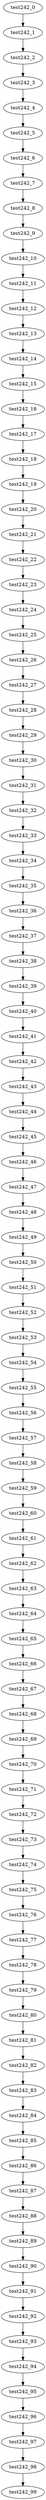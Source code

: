 digraph G {
test242_0->test242_1;
test242_1->test242_2;
test242_2->test242_3;
test242_3->test242_4;
test242_4->test242_5;
test242_5->test242_6;
test242_6->test242_7;
test242_7->test242_8;
test242_8->test242_9;
test242_9->test242_10;
test242_10->test242_11;
test242_11->test242_12;
test242_12->test242_13;
test242_13->test242_14;
test242_14->test242_15;
test242_15->test242_16;
test242_16->test242_17;
test242_17->test242_18;
test242_18->test242_19;
test242_19->test242_20;
test242_20->test242_21;
test242_21->test242_22;
test242_22->test242_23;
test242_23->test242_24;
test242_24->test242_25;
test242_25->test242_26;
test242_26->test242_27;
test242_27->test242_28;
test242_28->test242_29;
test242_29->test242_30;
test242_30->test242_31;
test242_31->test242_32;
test242_32->test242_33;
test242_33->test242_34;
test242_34->test242_35;
test242_35->test242_36;
test242_36->test242_37;
test242_37->test242_38;
test242_38->test242_39;
test242_39->test242_40;
test242_40->test242_41;
test242_41->test242_42;
test242_42->test242_43;
test242_43->test242_44;
test242_44->test242_45;
test242_45->test242_46;
test242_46->test242_47;
test242_47->test242_48;
test242_48->test242_49;
test242_49->test242_50;
test242_50->test242_51;
test242_51->test242_52;
test242_52->test242_53;
test242_53->test242_54;
test242_54->test242_55;
test242_55->test242_56;
test242_56->test242_57;
test242_57->test242_58;
test242_58->test242_59;
test242_59->test242_60;
test242_60->test242_61;
test242_61->test242_62;
test242_62->test242_63;
test242_63->test242_64;
test242_64->test242_65;
test242_65->test242_66;
test242_66->test242_67;
test242_67->test242_68;
test242_68->test242_69;
test242_69->test242_70;
test242_70->test242_71;
test242_71->test242_72;
test242_72->test242_73;
test242_73->test242_74;
test242_74->test242_75;
test242_75->test242_76;
test242_76->test242_77;
test242_77->test242_78;
test242_78->test242_79;
test242_79->test242_80;
test242_80->test242_81;
test242_81->test242_82;
test242_82->test242_83;
test242_83->test242_84;
test242_84->test242_85;
test242_85->test242_86;
test242_86->test242_87;
test242_87->test242_88;
test242_88->test242_89;
test242_89->test242_90;
test242_90->test242_91;
test242_91->test242_92;
test242_92->test242_93;
test242_93->test242_94;
test242_94->test242_95;
test242_95->test242_96;
test242_96->test242_97;
test242_97->test242_98;
test242_98->test242_99;

}
